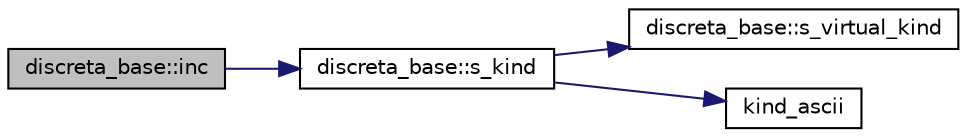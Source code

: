 digraph "discreta_base::inc"
{
  edge [fontname="Helvetica",fontsize="10",labelfontname="Helvetica",labelfontsize="10"];
  node [fontname="Helvetica",fontsize="10",shape=record];
  rankdir="LR";
  Node13339 [label="discreta_base::inc",height=0.2,width=0.4,color="black", fillcolor="grey75", style="filled", fontcolor="black"];
  Node13339 -> Node13340 [color="midnightblue",fontsize="10",style="solid",fontname="Helvetica"];
  Node13340 [label="discreta_base::s_kind",height=0.2,width=0.4,color="black", fillcolor="white", style="filled",URL="$d7/d71/classdiscreta__base.html#a8a830025c74adbbc3362418a7c2ba157"];
  Node13340 -> Node13341 [color="midnightblue",fontsize="10",style="solid",fontname="Helvetica"];
  Node13341 [label="discreta_base::s_virtual_kind",height=0.2,width=0.4,color="black", fillcolor="white", style="filled",URL="$d7/d71/classdiscreta__base.html#a52778a6d6943a468be083d0785d418fb"];
  Node13340 -> Node13342 [color="midnightblue",fontsize="10",style="solid",fontname="Helvetica"];
  Node13342 [label="kind_ascii",height=0.2,width=0.4,color="black", fillcolor="white", style="filled",URL="$d9/d60/discreta_8h.html#ad0ce825a9f29bc6cec27e1b64cfe27bf"];
}
